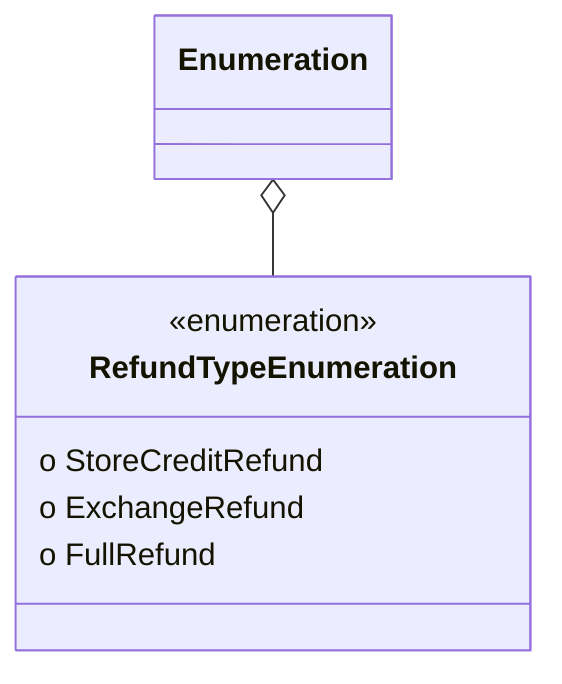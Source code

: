 classDiagram
Enumeration o-- RefundTypeEnumeration
  class RefundTypeEnumeration {
<<enumeration>>
  o StoreCreditRefund
  o ExchangeRefund
  o FullRefund
}